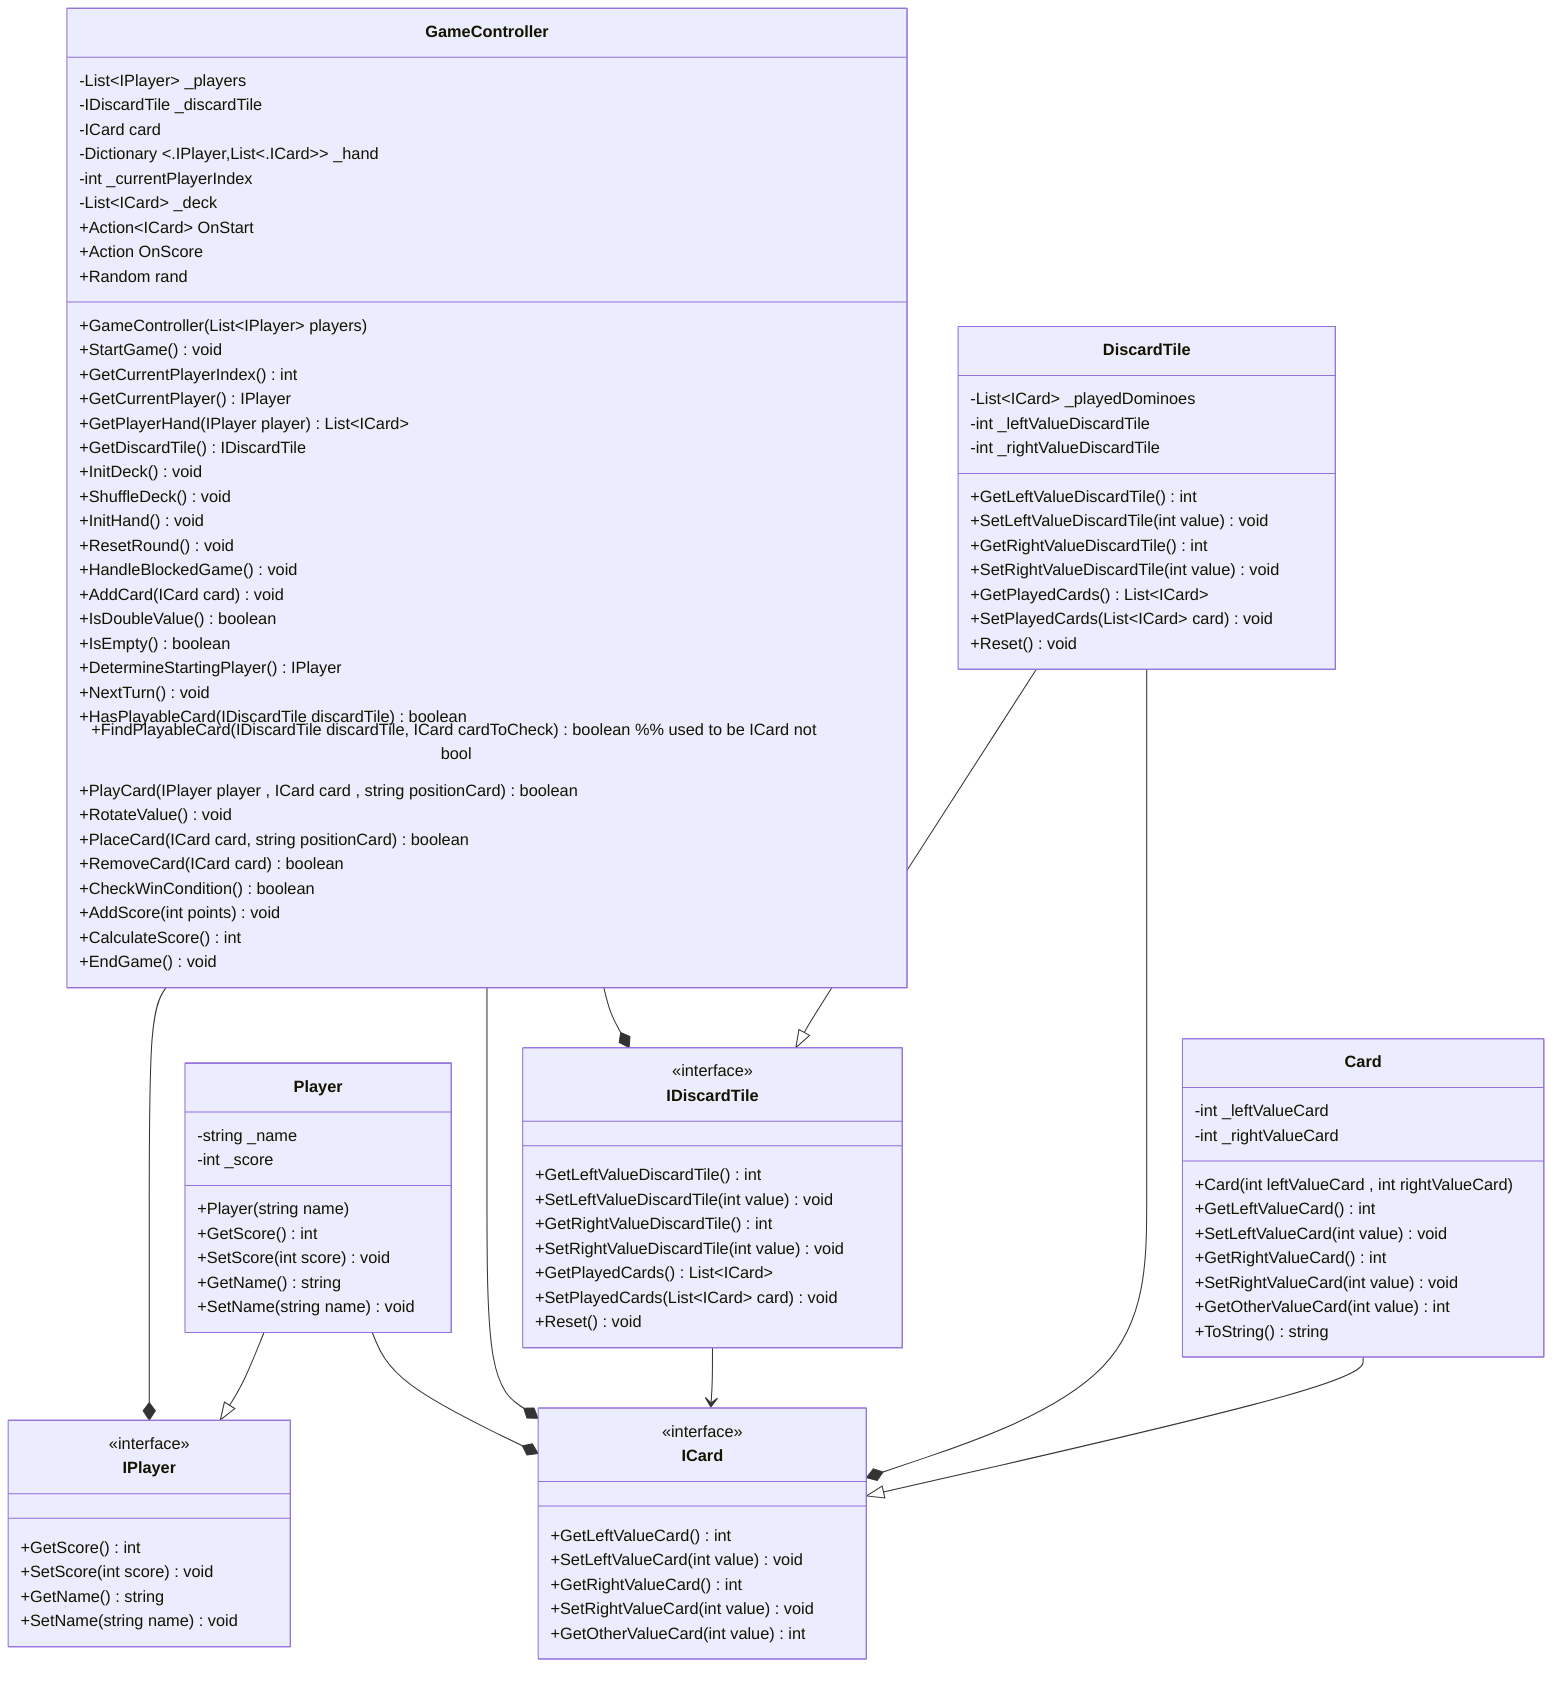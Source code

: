 classDiagram
class GameController {
    -List~IPlayer~ _players
    -IDiscardTile _discardTile 
    -ICard card
    -Dictionary <.IPlayer,List<.ICard>> _hand
    -int _currentPlayerIndex
    -List~ICard~ _deck
    +Action~ICard~ OnStart
    +Action OnScore
    +Random rand
    +GameController(List~IPlayer~ players)
    +StartGame() void
    %% new func not in class diagram
    +GetCurrentPlayerIndex() int
    +GetCurrentPlayer() IPlayer
    +GetPlayerHand(IPlayer player) List~ICard~
    +GetDiscardTile() IDiscardTile
    +InitDeck() void
    +ShuffleDeck() void
    +InitHand() void
    +ResetRound() void
    +HandleBlockedGame() void
    %% end of new func not in class diagram
    +AddCard(ICard card) void
    +IsDoubleValue() boolean
    +IsEmpty() boolean
    +DetermineStartingPlayer() IPlayer
    +NextTurn() void
    +HasPlayableCard(IDiscardTile discardTile) boolean
    +FindPlayableCard(IDiscardTile discardTile, ICard cardToCheck) boolean %% used to be ICard not bool
    +PlayCard(IPlayer player , ICard card , string positionCard) boolean
    +RotateValue() void 
    +PlaceCard(ICard card, string positionCard) boolean  
    +RemoveCard(ICard card) boolean
    +CheckWinCondition() boolean
    +AddScore(int points) void
    +CalculateScore() int
    +EndGame() void
}
class Player {
    -string _name
    -int _score
    +Player(string name)
    +GetScore() int
    +SetScore(int score) void
    +GetName() string
    +SetName(string name) void
}
class Card {
    -int _leftValueCard
    -int _rightValueCard
    +Card(int leftValueCard , int rightValueCard)
    +GetLeftValueCard() int
    +SetLeftValueCard(int value) void
    +GetRightValueCard() int
    +SetRightValueCard(int value) void
    +GetOtherValueCard(int value) int
    +ToString() string
}
class DiscardTile {
    -List~ICard~ _playedDominoes 
    -int _leftValueDiscardTile
    -int _rightValueDiscardTile
    +GetLeftValueDiscardTile() int
    +SetLeftValueDiscardTile(int value) void
    +GetRightValueDiscardTile() int
    +SetRightValueDiscardTile(int value) void
    +GetPlayedCards() List~ICard~
    +SetPlayedCards(List~ICard~ card) void
    +Reset() void
}
class IDiscardTile {
    <<interface>>
    +GetLeftValueDiscardTile() int
    +SetLeftValueDiscardTile(int value) void
    +GetRightValueDiscardTile() int
    +SetRightValueDiscardTile(int value) void
    +GetPlayedCards() List~ICard~
    +SetPlayedCards(List~ICard~ card) void
    +Reset() void
}
class IPlayer {
    <<interface>>
    +GetScore() int
    +SetScore(int score) void
    +GetName() string
    +SetName(string name) void
}
class ICard {
    <<interface>>
    +GetLeftValueCard() int
    +SetLeftValueCard(int value) void
    +GetRightValueCard() int
    +SetRightValueCard(int value) void
    +GetOtherValueCard(int value) int
}
%%implementasi
DiscardTile --|> IDiscardTile
Player --|> IPlayer
Card --|> ICard
%%assosiation
DiscardTile --* ICard
IDiscardTile --> ICard
GameController --* IPlayer
GameController --* IDiscardTile
GameController --* ICard
Player --* ICard